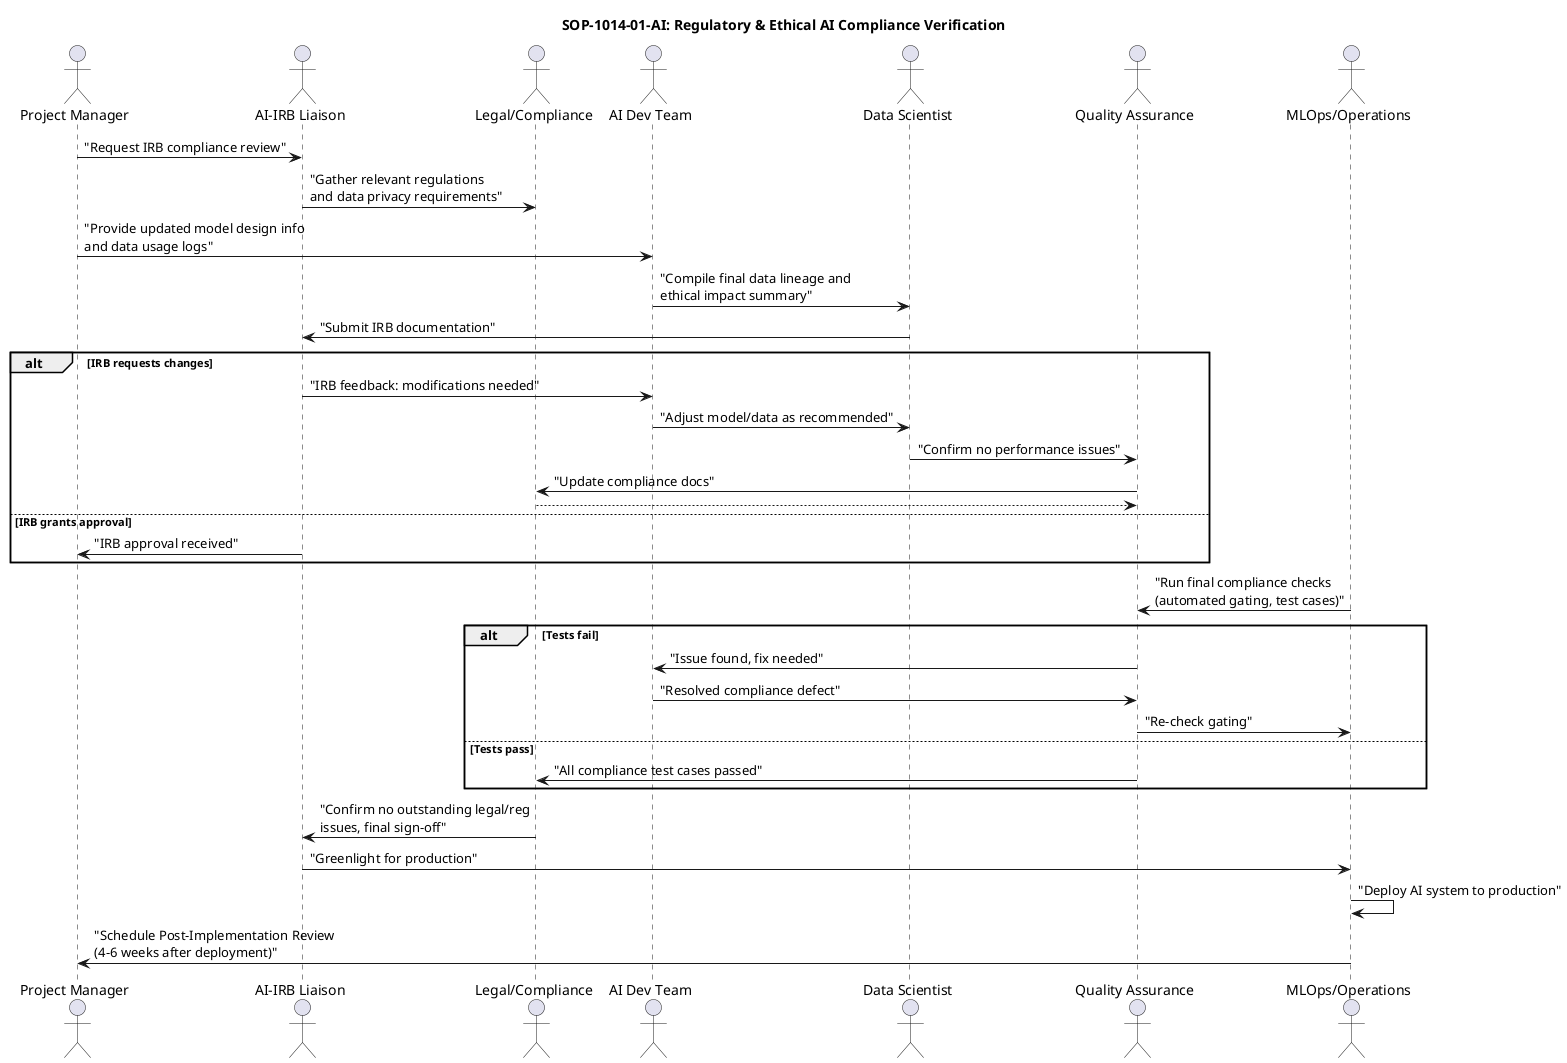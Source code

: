 @startuml
title SOP-1014-01-AI: Regulatory & Ethical AI Compliance Verification

actor PM as "Project Manager"
actor Liaison as "AI-IRB Liaison"
actor Legal as "Legal/Compliance"
actor Dev as "AI Dev Team"
actor DS as "Data Scientist"
actor QA as "Quality Assurance"
actor MLOps as "MLOps/Operations"

PM -> Liaison: "Request IRB compliance review"
Liaison -> Legal: "Gather relevant regulations\nand data privacy requirements"
PM -> Dev: "Provide updated model design info\nand data usage logs"
Dev -> DS: "Compile final data lineage and\nethical impact summary"
DS -> Liaison: "Submit IRB documentation"

alt IRB requests changes
  Liaison -> Dev: "IRB feedback: modifications needed"
  Dev -> DS: "Adjust model/data as recommended"
  DS -> QA: "Confirm no performance issues"
  QA -> Legal: "Update compliance docs"
  return
else IRB grants approval
  Liaison -> PM: "IRB approval received"
end

MLOps -> QA: "Run final compliance checks\n(automated gating, test cases)"
alt Tests fail
  QA -> Dev: "Issue found, fix needed"
  Dev -> QA: "Resolved compliance defect"
  QA -> MLOps: "Re-check gating"
else Tests pass
  QA -> Legal: "All compliance test cases passed"
end

Legal -> Liaison: "Confirm no outstanding legal/reg\nissues, final sign-off"
Liaison -> MLOps: "Greenlight for production"
MLOps -> MLOps: "Deploy AI system to production"
MLOps -> PM: "Schedule Post-Implementation Review\n(4-6 weeks after deployment)"

@enduml
